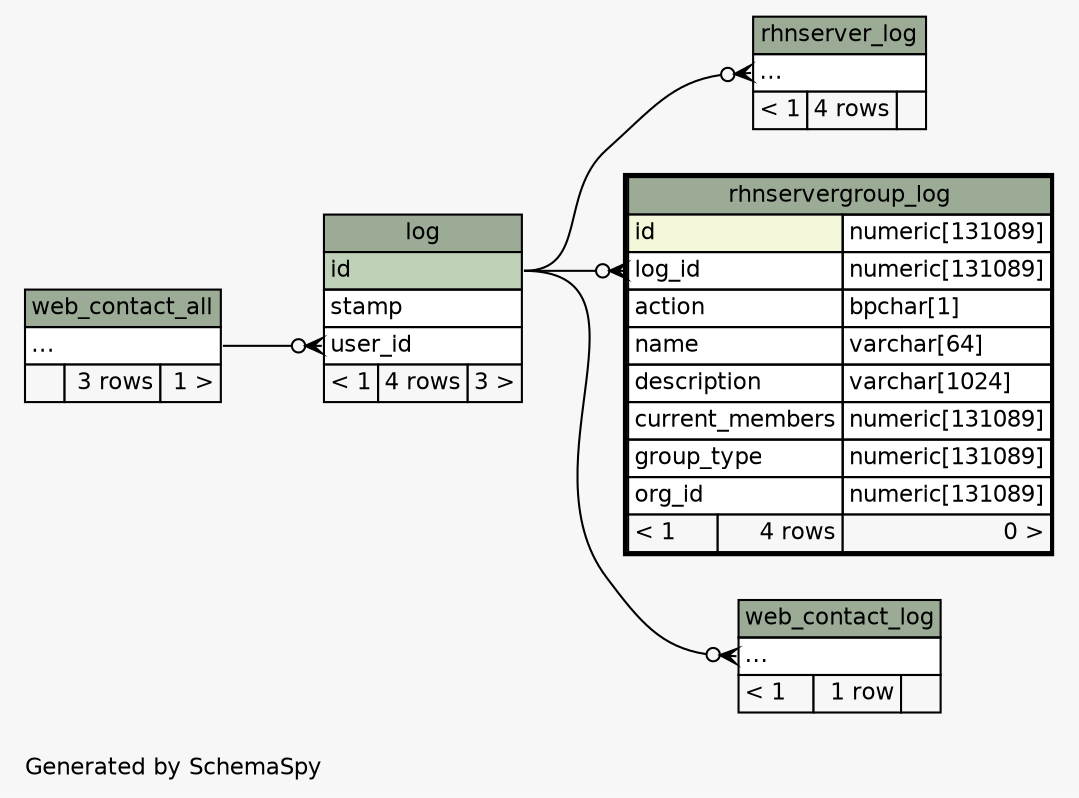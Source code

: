 // dot 2.26.0 on Linux 2.6.32-696.6.3.el6.x86_64
// SchemaSpy rev 590
digraph "twoDegreesRelationshipsDiagram" {
  graph [
    rankdir="RL"
    bgcolor="#f7f7f7"
    label="\nGenerated by SchemaSpy"
    labeljust="l"
    nodesep="0.18"
    ranksep="0.46"
    fontname="Helvetica"
    fontsize="11"
  ];
  node [
    fontname="Helvetica"
    fontsize="11"
    shape="plaintext"
  ];
  edge [
    arrowsize="0.8"
  ];
  "log":"user_id":w -> "web_contact_all":"elipses":e [arrowhead=none dir=back arrowtail=crowodot];
  "rhnserver_log":"elipses":w -> "log":"id":e [arrowhead=none dir=back arrowtail=crowodot];
  "rhnservergroup_log":"log_id":w -> "log":"id":e [arrowhead=none dir=back arrowtail=crowodot];
  "web_contact_log":"elipses":w -> "log":"id":e [arrowhead=none dir=back arrowtail=crowodot];
  "log" [
    label=<
    <TABLE BORDER="0" CELLBORDER="1" CELLSPACING="0" BGCOLOR="#ffffff">
      <TR><TD COLSPAN="3" BGCOLOR="#9bab96" ALIGN="CENTER">log</TD></TR>
      <TR><TD PORT="id" COLSPAN="3" BGCOLOR="#bed1b8" ALIGN="LEFT">id</TD></TR>
      <TR><TD PORT="stamp" COLSPAN="3" ALIGN="LEFT">stamp</TD></TR>
      <TR><TD PORT="user_id" COLSPAN="3" ALIGN="LEFT">user_id</TD></TR>
      <TR><TD ALIGN="LEFT" BGCOLOR="#f7f7f7">&lt; 1</TD><TD ALIGN="RIGHT" BGCOLOR="#f7f7f7">4 rows</TD><TD ALIGN="RIGHT" BGCOLOR="#f7f7f7">3 &gt;</TD></TR>
    </TABLE>>
    URL="log.html"
    tooltip="log"
  ];
  "rhnserver_log" [
    label=<
    <TABLE BORDER="0" CELLBORDER="1" CELLSPACING="0" BGCOLOR="#ffffff">
      <TR><TD COLSPAN="3" BGCOLOR="#9bab96" ALIGN="CENTER">rhnserver_log</TD></TR>
      <TR><TD PORT="elipses" COLSPAN="3" ALIGN="LEFT">...</TD></TR>
      <TR><TD ALIGN="LEFT" BGCOLOR="#f7f7f7">&lt; 1</TD><TD ALIGN="RIGHT" BGCOLOR="#f7f7f7">4 rows</TD><TD ALIGN="RIGHT" BGCOLOR="#f7f7f7">  </TD></TR>
    </TABLE>>
    URL="rhnserver_log.html"
    tooltip="rhnserver_log"
  ];
  "rhnservergroup_log" [
    label=<
    <TABLE BORDER="2" CELLBORDER="1" CELLSPACING="0" BGCOLOR="#ffffff">
      <TR><TD COLSPAN="3" BGCOLOR="#9bab96" ALIGN="CENTER">rhnservergroup_log</TD></TR>
      <TR><TD PORT="id" COLSPAN="2" BGCOLOR="#f4f7da" ALIGN="LEFT">id</TD><TD PORT="id.type" ALIGN="LEFT">numeric[131089]</TD></TR>
      <TR><TD PORT="log_id" COLSPAN="2" ALIGN="LEFT">log_id</TD><TD PORT="log_id.type" ALIGN="LEFT">numeric[131089]</TD></TR>
      <TR><TD PORT="action" COLSPAN="2" ALIGN="LEFT">action</TD><TD PORT="action.type" ALIGN="LEFT">bpchar[1]</TD></TR>
      <TR><TD PORT="name" COLSPAN="2" ALIGN="LEFT">name</TD><TD PORT="name.type" ALIGN="LEFT">varchar[64]</TD></TR>
      <TR><TD PORT="description" COLSPAN="2" ALIGN="LEFT">description</TD><TD PORT="description.type" ALIGN="LEFT">varchar[1024]</TD></TR>
      <TR><TD PORT="current_members" COLSPAN="2" ALIGN="LEFT">current_members</TD><TD PORT="current_members.type" ALIGN="LEFT">numeric[131089]</TD></TR>
      <TR><TD PORT="group_type" COLSPAN="2" ALIGN="LEFT">group_type</TD><TD PORT="group_type.type" ALIGN="LEFT">numeric[131089]</TD></TR>
      <TR><TD PORT="org_id" COLSPAN="2" ALIGN="LEFT">org_id</TD><TD PORT="org_id.type" ALIGN="LEFT">numeric[131089]</TD></TR>
      <TR><TD ALIGN="LEFT" BGCOLOR="#f7f7f7">&lt; 1</TD><TD ALIGN="RIGHT" BGCOLOR="#f7f7f7">4 rows</TD><TD ALIGN="RIGHT" BGCOLOR="#f7f7f7">0 &gt;</TD></TR>
    </TABLE>>
    URL="rhnservergroup_log.html"
    tooltip="rhnservergroup_log"
  ];
  "web_contact_all" [
    label=<
    <TABLE BORDER="0" CELLBORDER="1" CELLSPACING="0" BGCOLOR="#ffffff">
      <TR><TD COLSPAN="3" BGCOLOR="#9bab96" ALIGN="CENTER">web_contact_all</TD></TR>
      <TR><TD PORT="elipses" COLSPAN="3" ALIGN="LEFT">...</TD></TR>
      <TR><TD ALIGN="LEFT" BGCOLOR="#f7f7f7">  </TD><TD ALIGN="RIGHT" BGCOLOR="#f7f7f7">3 rows</TD><TD ALIGN="RIGHT" BGCOLOR="#f7f7f7">1 &gt;</TD></TR>
    </TABLE>>
    URL="web_contact_all.html"
    tooltip="web_contact_all"
  ];
  "web_contact_log" [
    label=<
    <TABLE BORDER="0" CELLBORDER="1" CELLSPACING="0" BGCOLOR="#ffffff">
      <TR><TD COLSPAN="3" BGCOLOR="#9bab96" ALIGN="CENTER">web_contact_log</TD></TR>
      <TR><TD PORT="elipses" COLSPAN="3" ALIGN="LEFT">...</TD></TR>
      <TR><TD ALIGN="LEFT" BGCOLOR="#f7f7f7">&lt; 1</TD><TD ALIGN="RIGHT" BGCOLOR="#f7f7f7">1 row</TD><TD ALIGN="RIGHT" BGCOLOR="#f7f7f7">  </TD></TR>
    </TABLE>>
    URL="web_contact_log.html"
    tooltip="web_contact_log"
  ];
}

